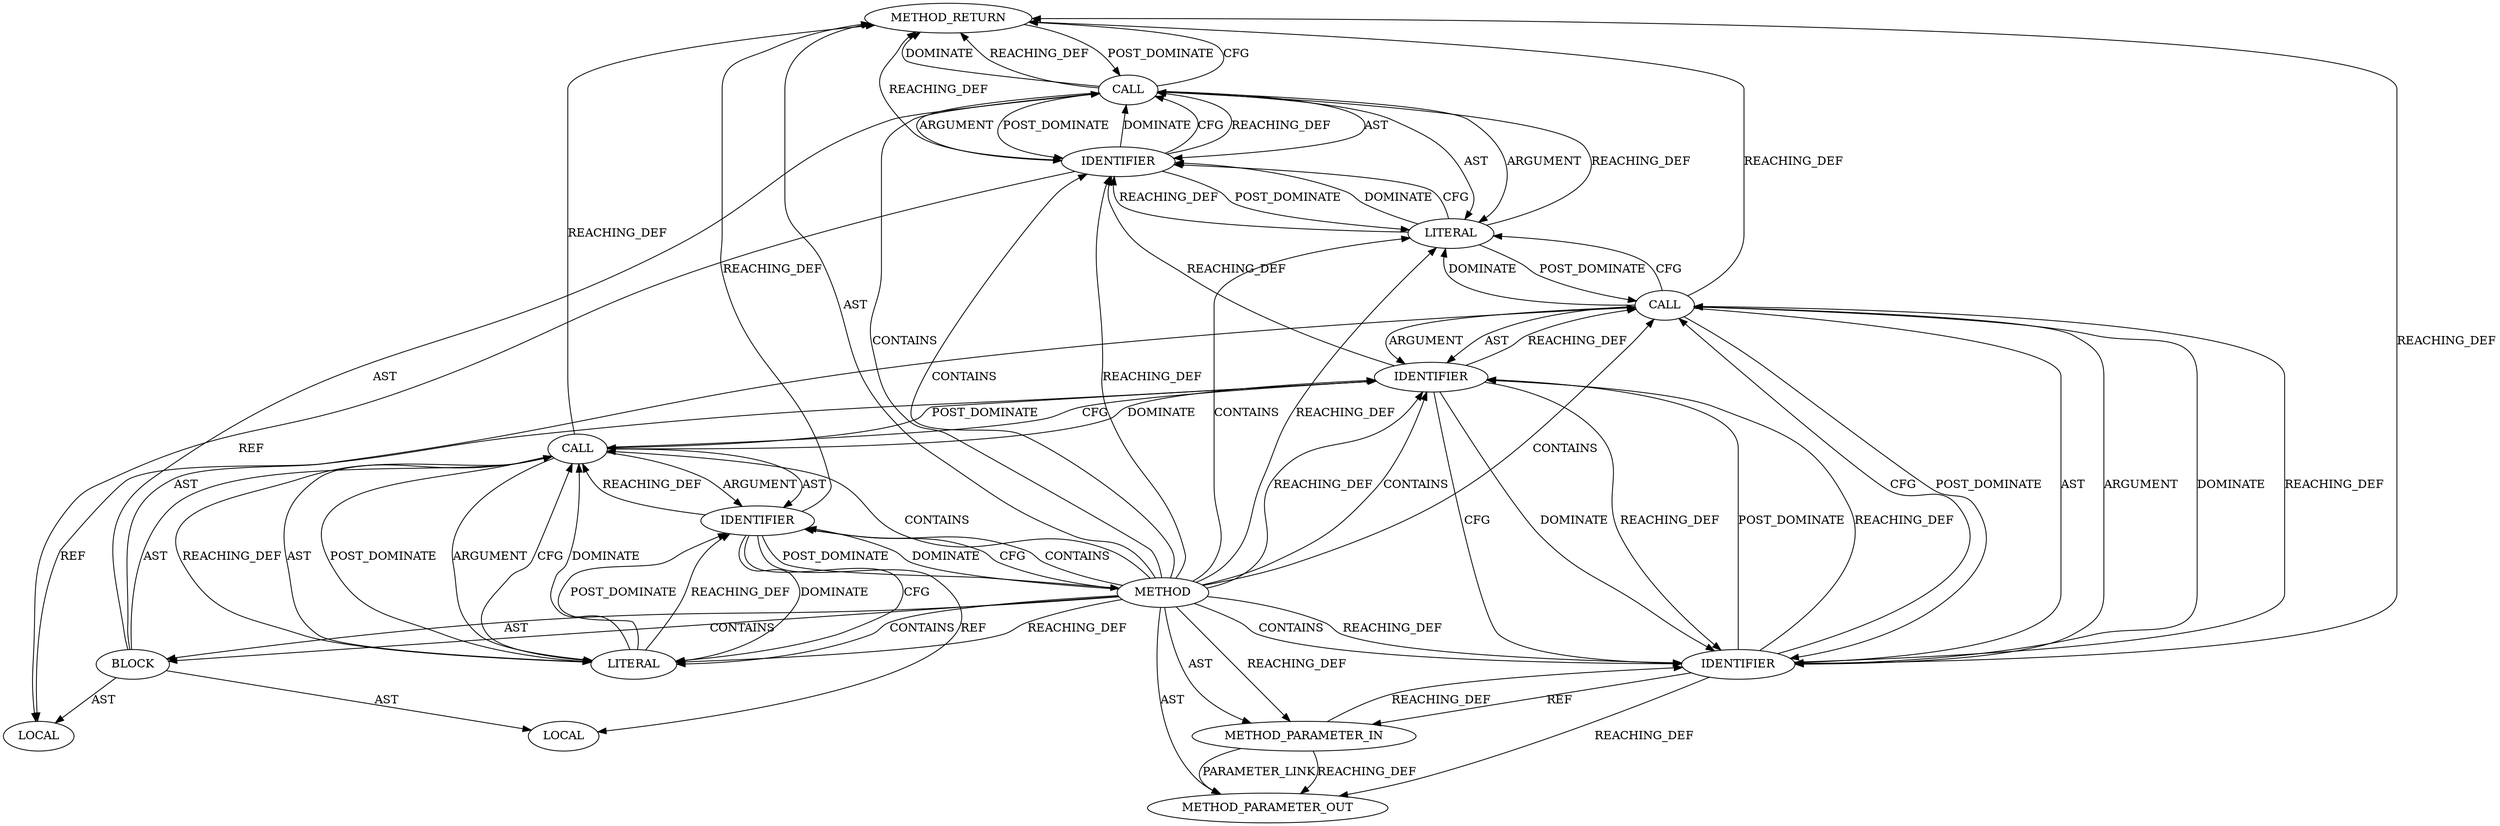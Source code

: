digraph {
  22 [label=METHOD_RETURN ORDER=3 CODE="RET" COLUMN_NUMBER=1 LINE_NUMBER=1 TYPE_FULL_NAME="void" EVALUATION_STRATEGY="BY_VALUE"]
  20 [label=LITERAL ORDER=1 ARGUMENT_INDEX=1 CODE="\"Buffer content: %s\\n\"" COLUMN_NUMBER=12 LINE_NUMBER=6 TYPE_FULL_NAME="char"]
  15 [label=LITERAL ORDER=2 ARGUMENT_INDEX=2 CODE="1" COLUMN_NUMBER=11 LINE_NUMBER=3 TYPE_FULL_NAME="int"]
  18 [label=IDENTIFIER ORDER=2 ARGUMENT_INDEX=2 CODE="input" COLUMN_NUMBER=24 LINE_NUMBER=4 TYPE_FULL_NAME="char*" NAME="input"]
  13 [label=CALL ORDER=3 ARGUMENT_INDEX=-1 CODE="a=1" COLUMN_NUMBER=9 METHOD_FULL_NAME="<operator>.assignment" LINE_NUMBER=3 TYPE_FULL_NAME="<empty>" DISPATCH_TYPE="STATIC_DISPATCH" SIGNATURE="" NAME="<operator>.assignment"]
  21 [label=IDENTIFIER ORDER=2 ARGUMENT_INDEX=2 CODE="buffer" COLUMN_NUMBER=36 LINE_NUMBER=6 TYPE_FULL_NAME="char[50]" NAME="buffer"]
  14 [label=IDENTIFIER ORDER=1 ARGUMENT_INDEX=1 CODE="a" COLUMN_NUMBER=9 LINE_NUMBER=3 TYPE_FULL_NAME="int" NAME="a"]
  9 [label=METHOD_PARAMETER_IN ORDER=1 CODE="char *input" IS_VARIADIC=false COLUMN_NUMBER=25 LINE_NUMBER=1 TYPE_FULL_NAME="char*" EVALUATION_STRATEGY="BY_VALUE" INDEX=1 NAME="input"]
  60 [label=METHOD_PARAMETER_OUT ORDER=1 CODE="char *input" IS_VARIADIC=false COLUMN_NUMBER=25 LINE_NUMBER=1 TYPE_FULL_NAME="char*" EVALUATION_STRATEGY="BY_VALUE" INDEX=1 NAME="input"]
  12 [label=LOCAL ORDER=2 CODE="int a" COLUMN_NUMBER=9 LINE_NUMBER=3 TYPE_FULL_NAME="int" NAME="a"]
  10 [label=BLOCK ORDER=2 ARGUMENT_INDEX=-1 CODE="{
    char buffer[50];
    int a=1;
        strcpy(buffer, input);

    printf(\"Buffer content: %s\\n\", buffer);
}" COLUMN_NUMBER=38 LINE_NUMBER=1 TYPE_FULL_NAME="void"]
  17 [label=IDENTIFIER ORDER=1 ARGUMENT_INDEX=1 CODE="buffer" COLUMN_NUMBER=16 LINE_NUMBER=4 TYPE_FULL_NAME="char[50]" NAME="buffer"]
  16 [label=CALL ORDER=4 ARGUMENT_INDEX=-1 CODE="strcpy(buffer, input)" COLUMN_NUMBER=9 METHOD_FULL_NAME="strcpy" LINE_NUMBER=4 TYPE_FULL_NAME="<empty>" DISPATCH_TYPE="STATIC_DISPATCH" SIGNATURE="" NAME="strcpy"]
  11 [label=LOCAL ORDER=1 CODE="char[50] buffer" COLUMN_NUMBER=10 LINE_NUMBER=2 TYPE_FULL_NAME="char[50]" NAME="buffer"]
  8 [label=METHOD COLUMN_NUMBER=1 LINE_NUMBER=1 COLUMN_NUMBER_END=1 IS_EXTERNAL=false SIGNATURE="void vulnerableFunction (char*)" NAME="vulnerableFunction" AST_PARENT_TYPE="TYPE_DECL" AST_PARENT_FULL_NAME="my-BUFFER_OVERFLOW-bug_function.c:<global>" ORDER=1 CODE="void vulnerableFunction(char *input) {
    char buffer[50];
    int a=1;
        strcpy(buffer, input);

    printf(\"Buffer content: %s\\n\", buffer);
}" FULL_NAME="vulnerableFunction" LINE_NUMBER_END=7 FILENAME="my-BUFFER_OVERFLOW-bug_function.c"]
  19 [label=CALL ORDER=5 ARGUMENT_INDEX=-1 CODE="printf(\"Buffer content: %s\\n\", buffer)" COLUMN_NUMBER=5 METHOD_FULL_NAME="printf" LINE_NUMBER=6 TYPE_FULL_NAME="<empty>" DISPATCH_TYPE="STATIC_DISPATCH" SIGNATURE="" NAME="printf"]
  21 -> 22 [label=REACHING_DEF VARIABLE="buffer"]
  16 -> 18 [label=ARGUMENT ]
  19 -> 22 [label=CFG ]
  22 -> 19 [label=POST_DOMINATE ]
  16 -> 22 [label=REACHING_DEF VARIABLE="strcpy(buffer, input)"]
  10 -> 19 [label=AST ]
  13 -> 17 [label=CFG ]
  21 -> 11 [label=REF ]
  13 -> 14 [label=ARGUMENT ]
  13 -> 14 [label=AST ]
  20 -> 21 [label=DOMINATE ]
  8 -> 15 [label=CONTAINS ]
  18 -> 9 [label=REF ]
  18 -> 16 [label=CFG ]
  15 -> 14 [label=POST_DOMINATE ]
  19 -> 20 [label=ARGUMENT ]
  18 -> 22 [label=REACHING_DEF VARIABLE="input"]
  8 -> 10 [label=AST ]
  9 -> 18 [label=REACHING_DEF VARIABLE="input"]
  17 -> 18 [label=CFG ]
  17 -> 13 [label=POST_DOMINATE ]
  8 -> 60 [label=AST ]
  13 -> 15 [label=AST ]
  19 -> 21 [label=POST_DOMINATE ]
  8 -> 22 [label=AST ]
  18 -> 17 [label=POST_DOMINATE ]
  19 -> 21 [label=AST ]
  21 -> 19 [label=DOMINATE ]
  8 -> 20 [label=CONTAINS ]
  10 -> 13 [label=AST ]
  10 -> 11 [label=AST ]
  8 -> 14 [label=DOMINATE ]
  13 -> 22 [label=REACHING_DEF VARIABLE="a=1"]
  16 -> 18 [label=POST_DOMINATE ]
  15 -> 13 [label=CFG ]
  19 -> 22 [label=DOMINATE ]
  8 -> 16 [label=CONTAINS ]
  8 -> 14 [label=CFG ]
  17 -> 11 [label=REF ]
  8 -> 21 [label=CONTAINS ]
  20 -> 16 [label=POST_DOMINATE ]
  8 -> 9 [label=AST ]
  16 -> 17 [label=AST ]
  15 -> 13 [label=DOMINATE ]
  18 -> 16 [label=DOMINATE ]
  20 -> 19 [label=REACHING_DEF VARIABLE="\"Buffer content: %s\\n\""]
  21 -> 19 [label=CFG ]
  13 -> 17 [label=DOMINATE ]
  17 -> 16 [label=REACHING_DEF VARIABLE="buffer"]
  9 -> 60 [label=PARAMETER_LINK ]
  8 -> 14 [label=CONTAINS ]
  8 -> 17 [label=REACHING_DEF VARIABLE=""]
  14 -> 13 [label=REACHING_DEF VARIABLE="a"]
  8 -> 18 [label=CONTAINS ]
  18 -> 17 [label=REACHING_DEF VARIABLE="input"]
  8 -> 10 [label=CONTAINS ]
  17 -> 18 [label=REACHING_DEF VARIABLE="buffer"]
  16 -> 20 [label=CFG ]
  8 -> 17 [label=CONTAINS ]
  16 -> 20 [label=DOMINATE ]
  8 -> 9 [label=REACHING_DEF VARIABLE=""]
  15 -> 14 [label=REACHING_DEF VARIABLE="1"]
  16 -> 17 [label=ARGUMENT ]
  20 -> 21 [label=CFG ]
  10 -> 16 [label=AST ]
  8 -> 21 [label=REACHING_DEF VARIABLE=""]
  14 -> 22 [label=REACHING_DEF VARIABLE="a"]
  16 -> 18 [label=AST ]
  19 -> 20 [label=AST ]
  13 -> 15 [label=POST_DOMINATE ]
  14 -> 12 [label=REF ]
  19 -> 22 [label=REACHING_DEF VARIABLE="printf(\"Buffer content: %s\\n\", buffer)"]
  18 -> 60 [label=REACHING_DEF VARIABLE="input"]
  9 -> 60 [label=REACHING_DEF VARIABLE="input"]
  21 -> 19 [label=REACHING_DEF VARIABLE="buffer"]
  8 -> 15 [label=REACHING_DEF VARIABLE=""]
  8 -> 20 [label=REACHING_DEF VARIABLE=""]
  8 -> 13 [label=CONTAINS ]
  20 -> 21 [label=REACHING_DEF VARIABLE="\"Buffer content: %s\\n\""]
  19 -> 21 [label=ARGUMENT ]
  14 -> 15 [label=CFG ]
  18 -> 16 [label=REACHING_DEF VARIABLE="input"]
  14 -> 8 [label=POST_DOMINATE ]
  8 -> 18 [label=REACHING_DEF VARIABLE=""]
  17 -> 18 [label=DOMINATE ]
  14 -> 15 [label=DOMINATE ]
  13 -> 15 [label=ARGUMENT ]
  21 -> 20 [label=POST_DOMINATE ]
  10 -> 12 [label=AST ]
  8 -> 19 [label=CONTAINS ]
  17 -> 21 [label=REACHING_DEF VARIABLE="buffer"]
  15 -> 13 [label=REACHING_DEF VARIABLE="1"]
}

